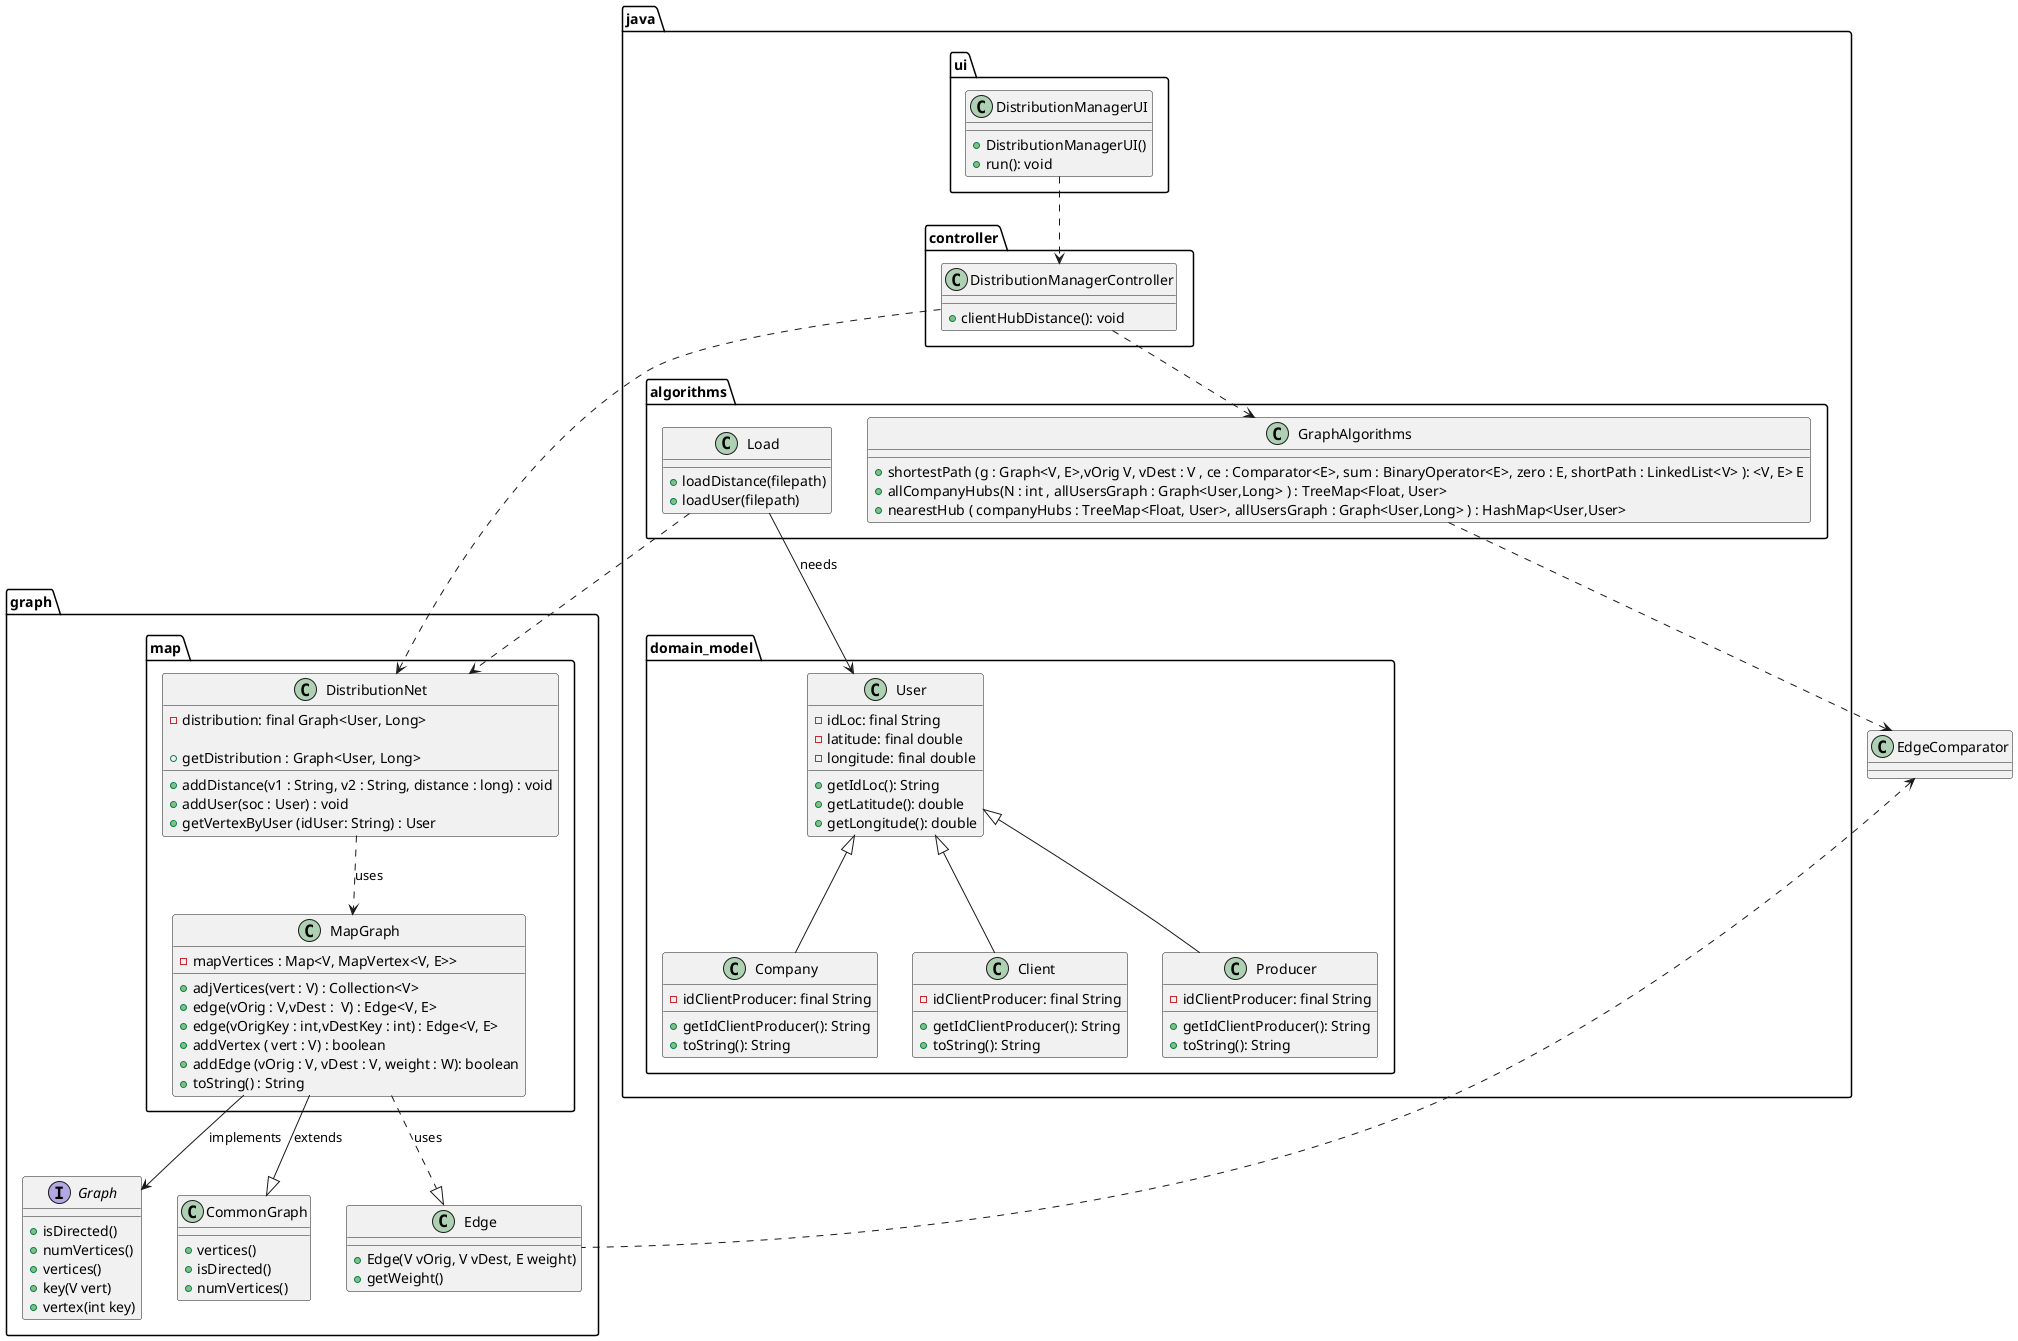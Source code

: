 @startuml
'https://plantuml.com/class-diagram
package java <<Folder>>{
package algorithms <<Folder>> {

class Load{
+loadDistance(filepath)
+loadUser(filepath)
}



class GraphAlgorithms{
+ shortestPath (g : Graph<V, E>,vOrig V, vDest : V , ce : Comparator<E>, sum : BinaryOperator<E>, zero : E, shortPath : LinkedList<V> ): <V, E> E
+ allCompanyHubs(N : int , allUsersGraph : Graph<User,Long> ) : TreeMap<Float, User>
+ nearestHub ( companyHubs : TreeMap<Float, User>, allUsersGraph : Graph<User,Long> ) : HashMap<User,User>

}

}

package controller <<Folder>> {
class DistributionManagerController{

+clientHubDistance(): void
}

}

package ui <<Folder>> {
class DistributionManagerUI{
+DistributionManagerUI()
+run(): void
}


}
package domain_model <<Folder>> {

class User{
-idLoc: final String
-latitude: final double
-longitude: final double

+getIdLoc(): String
+getLatitude(): double
+getLongitude(): double

}
class Company{
 -idClientProducer: final String

 +getIdClientProducer(): String
 +toString(): String
}
class Client{
 -idClientProducer: final String

 +getIdClientProducer(): String
 +toString(): String
}

class Producer{
 -idClientProducer: final String

 +getIdClientProducer(): String
 +toString(): String
}

}

}

package graph <<Folder>> {
package map <<Folder>> {
class MapGraph{
- mapVertices : Map<V, MapVertex<V, E>>
+ adjVertices(vert : V) : Collection<V>
+ edge(vOrig : V,vDest :  V) : Edge<V, E>
+ edge(vOrigKey : int,vDestKey : int) : Edge<V, E>
+ addVertex ( vert : V) : boolean
+ addEdge (vOrig : V, vDest : V, weight : W): boolean
+ toString() : String

}
class DistributionNet{
 -distribution: final Graph<User, Long>

 +addDistance(v1 : String, v2 : String, distance : long) : void
 +addUser(soc : User) : void
 +getDistribution : Graph<User, Long>
 +getVertexByUser (idUser: String) : User

}
}

class Edge{
+Edge(V vOrig, V vDest, E weight)
+getWeight()
}

Interface Graph{
+isDirected()
+numVertices()
+vertices()
+key(V vert)
+vertex(int key)
}



class CommonGraph{
+vertices()
+isDirected()
+numVertices()
}
}


DistributionManagerUI ..> DistributionManagerController

DistributionManagerController ..> GraphAlgorithms
DistributionManagerController ..> DistributionNet

Load -->  User:  needs
Load ..> DistributionNet
GraphAlgorithms ..> EdgeComparator
EdgeComparator <.. Edge

User <|--  Company
User <|-- Client
User <|-- Producer

DistributionNet ..> MapGraph: uses

MapGraph --> Graph : implements
MapGraph --|> CommonGraph : extends
MapGraph ..|> Edge : uses


@enduml